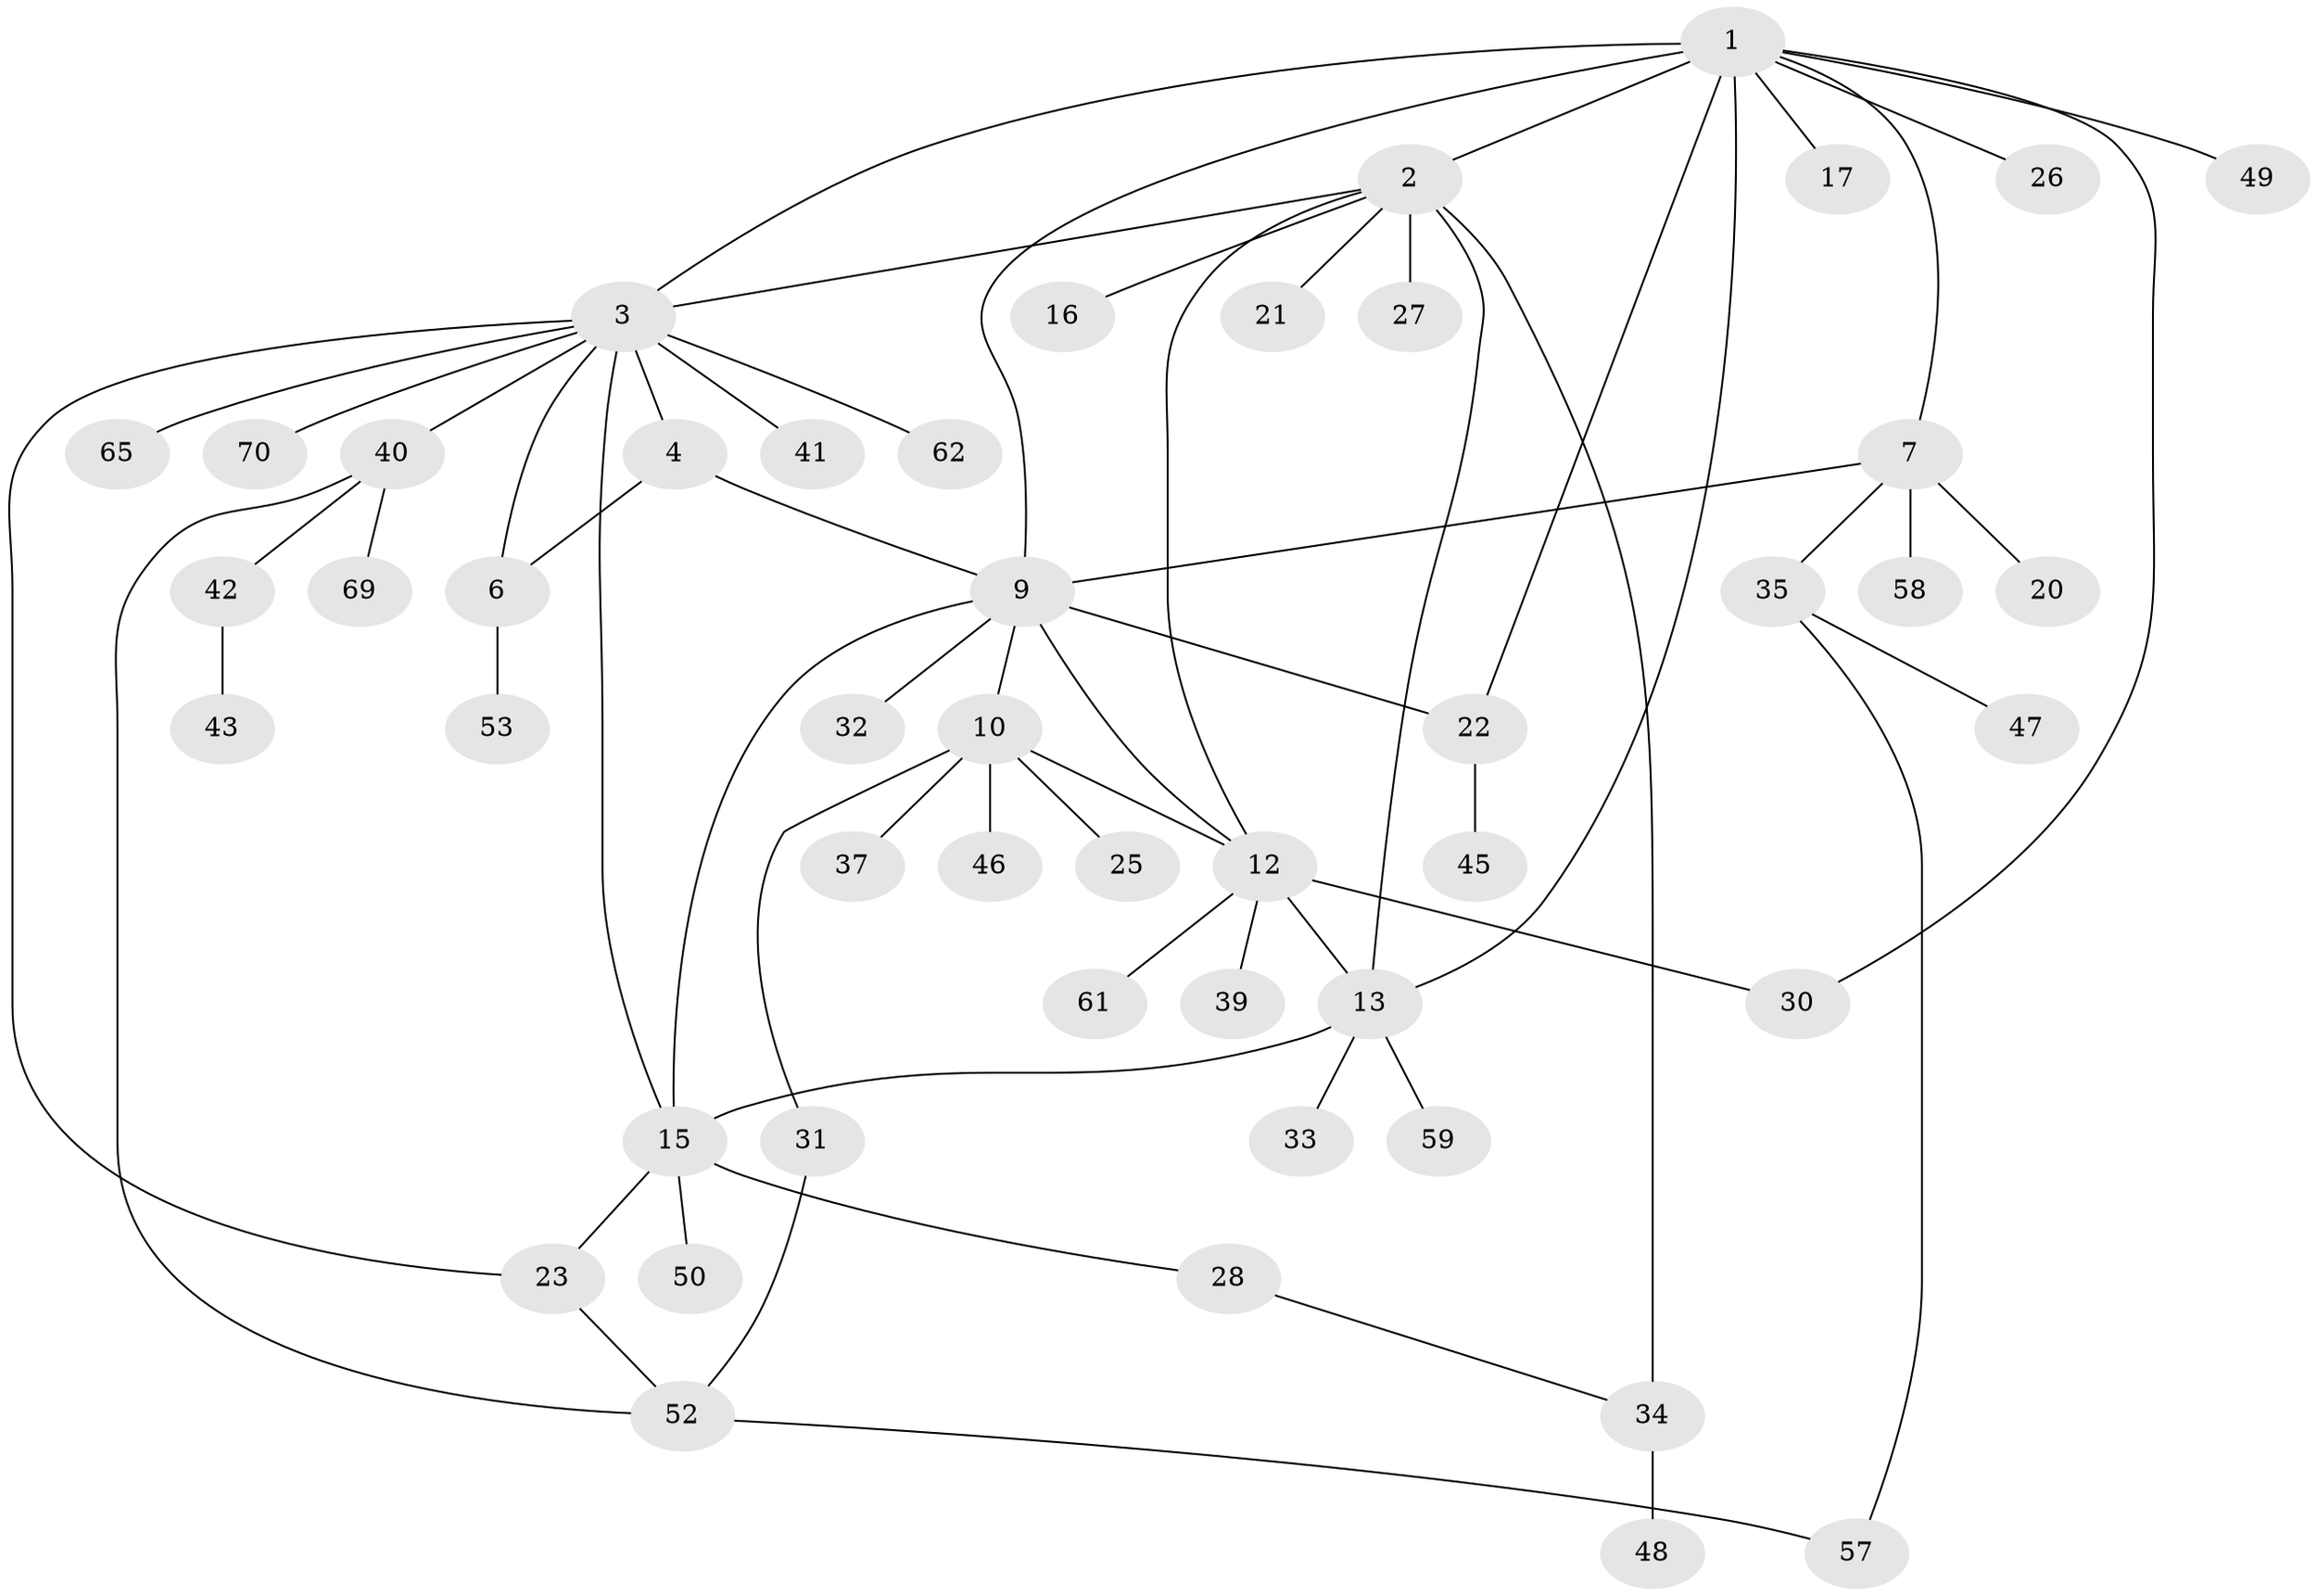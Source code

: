 // Generated by graph-tools (version 1.1) at 2025/52/02/27/25 19:52:18]
// undirected, 49 vertices, 65 edges
graph export_dot {
graph [start="1"]
  node [color=gray90,style=filled];
  1 [super="+8"];
  2 [super="+68"];
  3 [super="+5"];
  4 [super="+63"];
  6 [super="+18"];
  7 [super="+66"];
  9 [super="+11"];
  10 [super="+19"];
  12 [super="+38"];
  13 [super="+14"];
  15 [super="+29"];
  16;
  17;
  20;
  21;
  22;
  23 [super="+24"];
  25;
  26;
  27;
  28;
  30;
  31 [super="+44"];
  32;
  33;
  34 [super="+36"];
  35 [super="+54"];
  37;
  39 [super="+67"];
  40 [super="+51"];
  41 [super="+55"];
  42 [super="+64"];
  43;
  45;
  46 [super="+60"];
  47;
  48;
  49;
  50;
  52 [super="+56"];
  53;
  57;
  58;
  59;
  61;
  62;
  65;
  69;
  70;
  1 -- 2;
  1 -- 3 [weight=2];
  1 -- 22;
  1 -- 49;
  1 -- 7;
  1 -- 9;
  1 -- 13;
  1 -- 17;
  1 -- 26;
  1 -- 30;
  2 -- 3;
  2 -- 12;
  2 -- 16;
  2 -- 21;
  2 -- 27;
  2 -- 34 [weight=2];
  2 -- 13;
  3 -- 23;
  3 -- 41;
  3 -- 62;
  3 -- 70;
  3 -- 65;
  3 -- 4;
  3 -- 6;
  3 -- 40;
  3 -- 15;
  4 -- 6;
  4 -- 9;
  6 -- 53;
  7 -- 9;
  7 -- 20;
  7 -- 35;
  7 -- 58;
  9 -- 32;
  9 -- 22;
  9 -- 10;
  9 -- 12;
  9 -- 15;
  10 -- 12;
  10 -- 25;
  10 -- 31;
  10 -- 37;
  10 -- 46;
  12 -- 13;
  12 -- 30;
  12 -- 39;
  12 -- 61;
  13 -- 15 [weight=2];
  13 -- 33;
  13 -- 59;
  15 -- 23;
  15 -- 28;
  15 -- 50;
  22 -- 45;
  23 -- 52;
  28 -- 34;
  31 -- 52;
  34 -- 48;
  35 -- 47;
  35 -- 57;
  40 -- 42;
  40 -- 52;
  40 -- 69;
  42 -- 43;
  52 -- 57;
}
